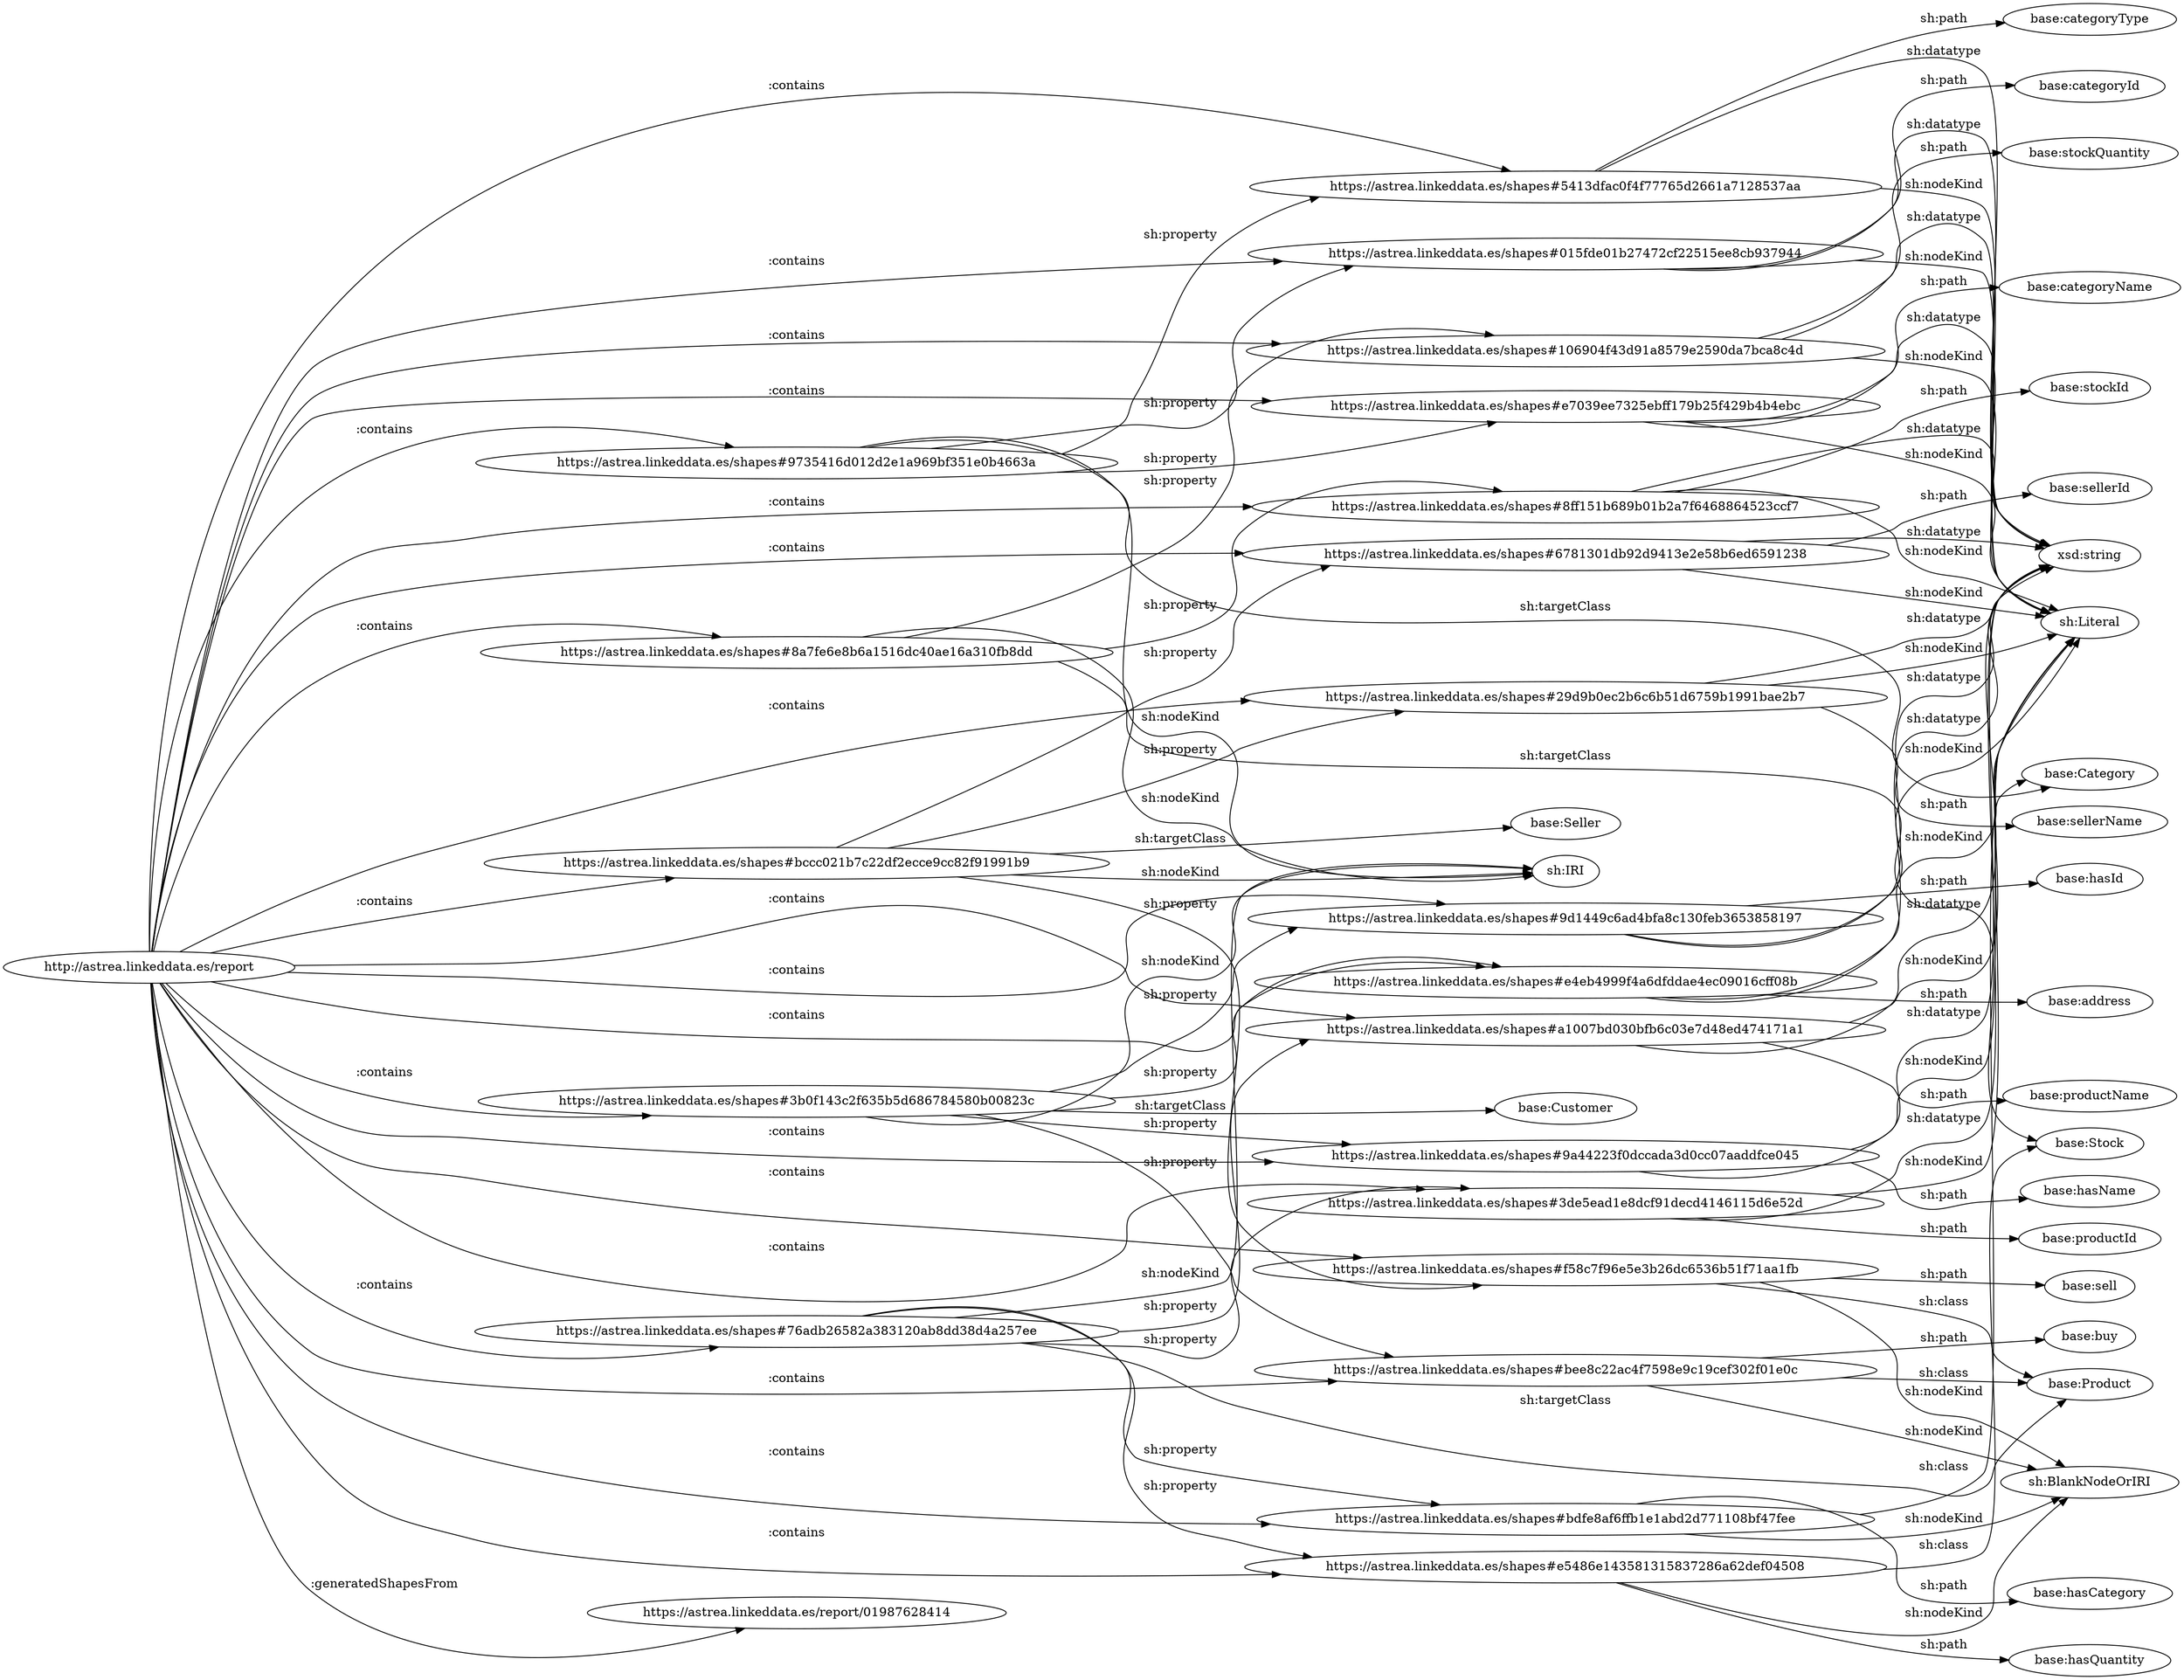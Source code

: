 digraph ar2dtool_diagram { 
rankdir=LR;
size="1501"
	"https://astrea.linkeddata.es/shapes#3de5ead1e8dcf91decd4146115d6e52d" -> "base:productId" [ label = "sh:path" ];
	"https://astrea.linkeddata.es/shapes#3de5ead1e8dcf91decd4146115d6e52d" -> "sh:Literal" [ label = "sh:nodeKind" ];
	"https://astrea.linkeddata.es/shapes#3de5ead1e8dcf91decd4146115d6e52d" -> "xsd:string" [ label = "sh:datatype" ];
	"https://astrea.linkeddata.es/shapes#76adb26582a383120ab8dd38d4a257ee" -> "base:Product" [ label = "sh:targetClass" ];
	"https://astrea.linkeddata.es/shapes#76adb26582a383120ab8dd38d4a257ee" -> "https://astrea.linkeddata.es/shapes#a1007bd030bfb6c03e7d48ed474171a1" [ label = "sh:property" ];
	"https://astrea.linkeddata.es/shapes#76adb26582a383120ab8dd38d4a257ee" -> "https://astrea.linkeddata.es/shapes#3de5ead1e8dcf91decd4146115d6e52d" [ label = "sh:property" ];
	"https://astrea.linkeddata.es/shapes#76adb26582a383120ab8dd38d4a257ee" -> "https://astrea.linkeddata.es/shapes#bdfe8af6ffb1e1abd2d771108bf47fee" [ label = "sh:property" ];
	"https://astrea.linkeddata.es/shapes#76adb26582a383120ab8dd38d4a257ee" -> "https://astrea.linkeddata.es/shapes#e5486e143581315837286a62def04508" [ label = "sh:property" ];
	"https://astrea.linkeddata.es/shapes#76adb26582a383120ab8dd38d4a257ee" -> "sh:IRI" [ label = "sh:nodeKind" ];
	"https://astrea.linkeddata.es/shapes#6781301db92d9413e2e58b6ed6591238" -> "base:sellerId" [ label = "sh:path" ];
	"https://astrea.linkeddata.es/shapes#6781301db92d9413e2e58b6ed6591238" -> "sh:Literal" [ label = "sh:nodeKind" ];
	"https://astrea.linkeddata.es/shapes#6781301db92d9413e2e58b6ed6591238" -> "xsd:string" [ label = "sh:datatype" ];
	"https://astrea.linkeddata.es/shapes#106904f43d91a8579e2590da7bca8c4d" -> "base:stockQuantity" [ label = "sh:path" ];
	"https://astrea.linkeddata.es/shapes#106904f43d91a8579e2590da7bca8c4d" -> "sh:Literal" [ label = "sh:nodeKind" ];
	"https://astrea.linkeddata.es/shapes#106904f43d91a8579e2590da7bca8c4d" -> "xsd:string" [ label = "sh:datatype" ];
	"https://astrea.linkeddata.es/shapes#a1007bd030bfb6c03e7d48ed474171a1" -> "base:productName" [ label = "sh:path" ];
	"https://astrea.linkeddata.es/shapes#a1007bd030bfb6c03e7d48ed474171a1" -> "sh:Literal" [ label = "sh:nodeKind" ];
	"https://astrea.linkeddata.es/shapes#a1007bd030bfb6c03e7d48ed474171a1" -> "xsd:string" [ label = "sh:datatype" ];
	"https://astrea.linkeddata.es/shapes#9a44223f0dccada3d0cc07aaddfce045" -> "base:hasName" [ label = "sh:path" ];
	"https://astrea.linkeddata.es/shapes#9a44223f0dccada3d0cc07aaddfce045" -> "sh:Literal" [ label = "sh:nodeKind" ];
	"https://astrea.linkeddata.es/shapes#9a44223f0dccada3d0cc07aaddfce045" -> "xsd:string" [ label = "sh:datatype" ];
	"https://astrea.linkeddata.es/shapes#e7039ee7325ebff179b25f429b4b4ebc" -> "base:categoryName" [ label = "sh:path" ];
	"https://astrea.linkeddata.es/shapes#e7039ee7325ebff179b25f429b4b4ebc" -> "sh:Literal" [ label = "sh:nodeKind" ];
	"https://astrea.linkeddata.es/shapes#e7039ee7325ebff179b25f429b4b4ebc" -> "xsd:string" [ label = "sh:datatype" ];
	"https://astrea.linkeddata.es/shapes#015fde01b27472cf22515ee8cb937944" -> "base:categoryId" [ label = "sh:path" ];
	"https://astrea.linkeddata.es/shapes#015fde01b27472cf22515ee8cb937944" -> "sh:Literal" [ label = "sh:nodeKind" ];
	"https://astrea.linkeddata.es/shapes#015fde01b27472cf22515ee8cb937944" -> "xsd:string" [ label = "sh:datatype" ];
	"https://astrea.linkeddata.es/shapes#8a7fe6e8b6a1516dc40ae16a310fb8dd" -> "base:Stock" [ label = "sh:targetClass" ];
	"https://astrea.linkeddata.es/shapes#8a7fe6e8b6a1516dc40ae16a310fb8dd" -> "https://astrea.linkeddata.es/shapes#106904f43d91a8579e2590da7bca8c4d" [ label = "sh:property" ];
	"https://astrea.linkeddata.es/shapes#8a7fe6e8b6a1516dc40ae16a310fb8dd" -> "https://astrea.linkeddata.es/shapes#8ff151b689b01b2a7f6468864523ccf7" [ label = "sh:property" ];
	"https://astrea.linkeddata.es/shapes#8a7fe6e8b6a1516dc40ae16a310fb8dd" -> "sh:IRI" [ label = "sh:nodeKind" ];
	"http://astrea.linkeddata.es/report" -> "https://astrea.linkeddata.es/shapes#e5486e143581315837286a62def04508" [ label = ":contains" ];
	"http://astrea.linkeddata.es/report" -> "https://astrea.linkeddata.es/shapes#015fde01b27472cf22515ee8cb937944" [ label = ":contains" ];
	"http://astrea.linkeddata.es/report" -> "https://astrea.linkeddata.es/shapes#bccc021b7c22df2ecce9cc82f91991b9" [ label = ":contains" ];
	"http://astrea.linkeddata.es/report" -> "https://astrea.linkeddata.es/shapes#3b0f143c2f635b5d686784580b00823c" [ label = ":contains" ];
	"http://astrea.linkeddata.es/report" -> "https://astrea.linkeddata.es/shapes#76adb26582a383120ab8dd38d4a257ee" [ label = ":contains" ];
	"http://astrea.linkeddata.es/report" -> "https://astrea.linkeddata.es/shapes#f58c7f96e5e3b26dc6536b51f71aa1fb" [ label = ":contains" ];
	"http://astrea.linkeddata.es/report" -> "https://astrea.linkeddata.es/shapes#9a44223f0dccada3d0cc07aaddfce045" [ label = ":contains" ];
	"http://astrea.linkeddata.es/report" -> "https://astrea.linkeddata.es/shapes#bdfe8af6ffb1e1abd2d771108bf47fee" [ label = ":contains" ];
	"http://astrea.linkeddata.es/report" -> "https://astrea.linkeddata.es/shapes#106904f43d91a8579e2590da7bca8c4d" [ label = ":contains" ];
	"http://astrea.linkeddata.es/report" -> "https://astrea.linkeddata.es/shapes#6781301db92d9413e2e58b6ed6591238" [ label = ":contains" ];
	"http://astrea.linkeddata.es/report" -> "https://astrea.linkeddata.es/shapes#e4eb4999f4a6dfddae4ec09016cff08b" [ label = ":contains" ];
	"http://astrea.linkeddata.es/report" -> "https://astrea.linkeddata.es/shapes#8ff151b689b01b2a7f6468864523ccf7" [ label = ":contains" ];
	"http://astrea.linkeddata.es/report" -> "https://astrea.linkeddata.es/shapes#29d9b0ec2b6c6b51d6759b1991bae2b7" [ label = ":contains" ];
	"http://astrea.linkeddata.es/report" -> "https://astrea.linkeddata.es/shapes#bee8c22ac4f7598e9c19cef302f01e0c" [ label = ":contains" ];
	"http://astrea.linkeddata.es/report" -> "https://astrea.linkeddata.es/shapes#3de5ead1e8dcf91decd4146115d6e52d" [ label = ":contains" ];
	"http://astrea.linkeddata.es/report" -> "https://astrea.linkeddata.es/shapes#e7039ee7325ebff179b25f429b4b4ebc" [ label = ":contains" ];
	"http://astrea.linkeddata.es/report" -> "https://astrea.linkeddata.es/shapes#8a7fe6e8b6a1516dc40ae16a310fb8dd" [ label = ":contains" ];
	"http://astrea.linkeddata.es/report" -> "https://astrea.linkeddata.es/report/01987628414" [ label = ":generatedShapesFrom" ];
	"http://astrea.linkeddata.es/report" -> "https://astrea.linkeddata.es/shapes#9d1449c6ad4bfa8c130feb3653858197" [ label = ":contains" ];
	"http://astrea.linkeddata.es/report" -> "https://astrea.linkeddata.es/shapes#9735416d012d2e1a969bf351e0b4663a" [ label = ":contains" ];
	"http://astrea.linkeddata.es/report" -> "https://astrea.linkeddata.es/shapes#5413dfac0f4f77765d2661a7128537aa" [ label = ":contains" ];
	"http://astrea.linkeddata.es/report" -> "https://astrea.linkeddata.es/shapes#a1007bd030bfb6c03e7d48ed474171a1" [ label = ":contains" ];
	"https://astrea.linkeddata.es/shapes#3b0f143c2f635b5d686784580b00823c" -> "base:Customer" [ label = "sh:targetClass" ];
	"https://astrea.linkeddata.es/shapes#3b0f143c2f635b5d686784580b00823c" -> "https://astrea.linkeddata.es/shapes#9a44223f0dccada3d0cc07aaddfce045" [ label = "sh:property" ];
	"https://astrea.linkeddata.es/shapes#3b0f143c2f635b5d686784580b00823c" -> "https://astrea.linkeddata.es/shapes#e4eb4999f4a6dfddae4ec09016cff08b" [ label = "sh:property" ];
	"https://astrea.linkeddata.es/shapes#3b0f143c2f635b5d686784580b00823c" -> "https://astrea.linkeddata.es/shapes#9d1449c6ad4bfa8c130feb3653858197" [ label = "sh:property" ];
	"https://astrea.linkeddata.es/shapes#3b0f143c2f635b5d686784580b00823c" -> "https://astrea.linkeddata.es/shapes#bee8c22ac4f7598e9c19cef302f01e0c" [ label = "sh:property" ];
	"https://astrea.linkeddata.es/shapes#3b0f143c2f635b5d686784580b00823c" -> "sh:IRI" [ label = "sh:nodeKind" ];
	"https://astrea.linkeddata.es/shapes#bccc021b7c22df2ecce9cc82f91991b9" -> "base:Seller" [ label = "sh:targetClass" ];
	"https://astrea.linkeddata.es/shapes#bccc021b7c22df2ecce9cc82f91991b9" -> "https://astrea.linkeddata.es/shapes#6781301db92d9413e2e58b6ed6591238" [ label = "sh:property" ];
	"https://astrea.linkeddata.es/shapes#bccc021b7c22df2ecce9cc82f91991b9" -> "https://astrea.linkeddata.es/shapes#29d9b0ec2b6c6b51d6759b1991bae2b7" [ label = "sh:property" ];
	"https://astrea.linkeddata.es/shapes#bccc021b7c22df2ecce9cc82f91991b9" -> "https://astrea.linkeddata.es/shapes#f58c7f96e5e3b26dc6536b51f71aa1fb" [ label = "sh:property" ];
	"https://astrea.linkeddata.es/shapes#bccc021b7c22df2ecce9cc82f91991b9" -> "sh:IRI" [ label = "sh:nodeKind" ];
	"https://astrea.linkeddata.es/shapes#29d9b0ec2b6c6b51d6759b1991bae2b7" -> "base:sellerName" [ label = "sh:path" ];
	"https://astrea.linkeddata.es/shapes#29d9b0ec2b6c6b51d6759b1991bae2b7" -> "sh:Literal" [ label = "sh:nodeKind" ];
	"https://astrea.linkeddata.es/shapes#29d9b0ec2b6c6b51d6759b1991bae2b7" -> "xsd:string" [ label = "sh:datatype" ];
	"https://astrea.linkeddata.es/shapes#e5486e143581315837286a62def04508" -> "base:hasQuantity" [ label = "sh:path" ];
	"https://astrea.linkeddata.es/shapes#e5486e143581315837286a62def04508" -> "sh:BlankNodeOrIRI" [ label = "sh:nodeKind" ];
	"https://astrea.linkeddata.es/shapes#e5486e143581315837286a62def04508" -> "base:Stock" [ label = "sh:class" ];
	"https://astrea.linkeddata.es/shapes#9735416d012d2e1a969bf351e0b4663a" -> "base:Category" [ label = "sh:targetClass" ];
	"https://astrea.linkeddata.es/shapes#9735416d012d2e1a969bf351e0b4663a" -> "https://astrea.linkeddata.es/shapes#e7039ee7325ebff179b25f429b4b4ebc" [ label = "sh:property" ];
	"https://astrea.linkeddata.es/shapes#9735416d012d2e1a969bf351e0b4663a" -> "https://astrea.linkeddata.es/shapes#015fde01b27472cf22515ee8cb937944" [ label = "sh:property" ];
	"https://astrea.linkeddata.es/shapes#9735416d012d2e1a969bf351e0b4663a" -> "https://astrea.linkeddata.es/shapes#5413dfac0f4f77765d2661a7128537aa" [ label = "sh:property" ];
	"https://astrea.linkeddata.es/shapes#9735416d012d2e1a969bf351e0b4663a" -> "sh:IRI" [ label = "sh:nodeKind" ];
	"https://astrea.linkeddata.es/shapes#bdfe8af6ffb1e1abd2d771108bf47fee" -> "base:hasCategory" [ label = "sh:path" ];
	"https://astrea.linkeddata.es/shapes#bdfe8af6ffb1e1abd2d771108bf47fee" -> "sh:BlankNodeOrIRI" [ label = "sh:nodeKind" ];
	"https://astrea.linkeddata.es/shapes#bdfe8af6ffb1e1abd2d771108bf47fee" -> "base:Category" [ label = "sh:class" ];
	"https://astrea.linkeddata.es/shapes#8ff151b689b01b2a7f6468864523ccf7" -> "base:stockId" [ label = "sh:path" ];
	"https://astrea.linkeddata.es/shapes#8ff151b689b01b2a7f6468864523ccf7" -> "sh:Literal" [ label = "sh:nodeKind" ];
	"https://astrea.linkeddata.es/shapes#8ff151b689b01b2a7f6468864523ccf7" -> "xsd:string" [ label = "sh:datatype" ];
	"https://astrea.linkeddata.es/shapes#9d1449c6ad4bfa8c130feb3653858197" -> "base:hasId" [ label = "sh:path" ];
	"https://astrea.linkeddata.es/shapes#9d1449c6ad4bfa8c130feb3653858197" -> "sh:Literal" [ label = "sh:nodeKind" ];
	"https://astrea.linkeddata.es/shapes#9d1449c6ad4bfa8c130feb3653858197" -> "xsd:string" [ label = "sh:datatype" ];
	"https://astrea.linkeddata.es/shapes#e4eb4999f4a6dfddae4ec09016cff08b" -> "base:address" [ label = "sh:path" ];
	"https://astrea.linkeddata.es/shapes#e4eb4999f4a6dfddae4ec09016cff08b" -> "sh:Literal" [ label = "sh:nodeKind" ];
	"https://astrea.linkeddata.es/shapes#e4eb4999f4a6dfddae4ec09016cff08b" -> "xsd:string" [ label = "sh:datatype" ];
	"https://astrea.linkeddata.es/shapes#5413dfac0f4f77765d2661a7128537aa" -> "base:categoryType" [ label = "sh:path" ];
	"https://astrea.linkeddata.es/shapes#5413dfac0f4f77765d2661a7128537aa" -> "sh:Literal" [ label = "sh:nodeKind" ];
	"https://astrea.linkeddata.es/shapes#5413dfac0f4f77765d2661a7128537aa" -> "xsd:string" [ label = "sh:datatype" ];
	"https://astrea.linkeddata.es/shapes#bee8c22ac4f7598e9c19cef302f01e0c" -> "base:buy" [ label = "sh:path" ];
	"https://astrea.linkeddata.es/shapes#bee8c22ac4f7598e9c19cef302f01e0c" -> "sh:BlankNodeOrIRI" [ label = "sh:nodeKind" ];
	"https://astrea.linkeddata.es/shapes#bee8c22ac4f7598e9c19cef302f01e0c" -> "base:Product" [ label = "sh:class" ];
	"https://astrea.linkeddata.es/shapes#f58c7f96e5e3b26dc6536b51f71aa1fb" -> "base:sell" [ label = "sh:path" ];
	"https://astrea.linkeddata.es/shapes#f58c7f96e5e3b26dc6536b51f71aa1fb" -> "sh:BlankNodeOrIRI" [ label = "sh:nodeKind" ];
	"https://astrea.linkeddata.es/shapes#f58c7f96e5e3b26dc6536b51f71aa1fb" -> "base:Product" [ label = "sh:class" ];

}
